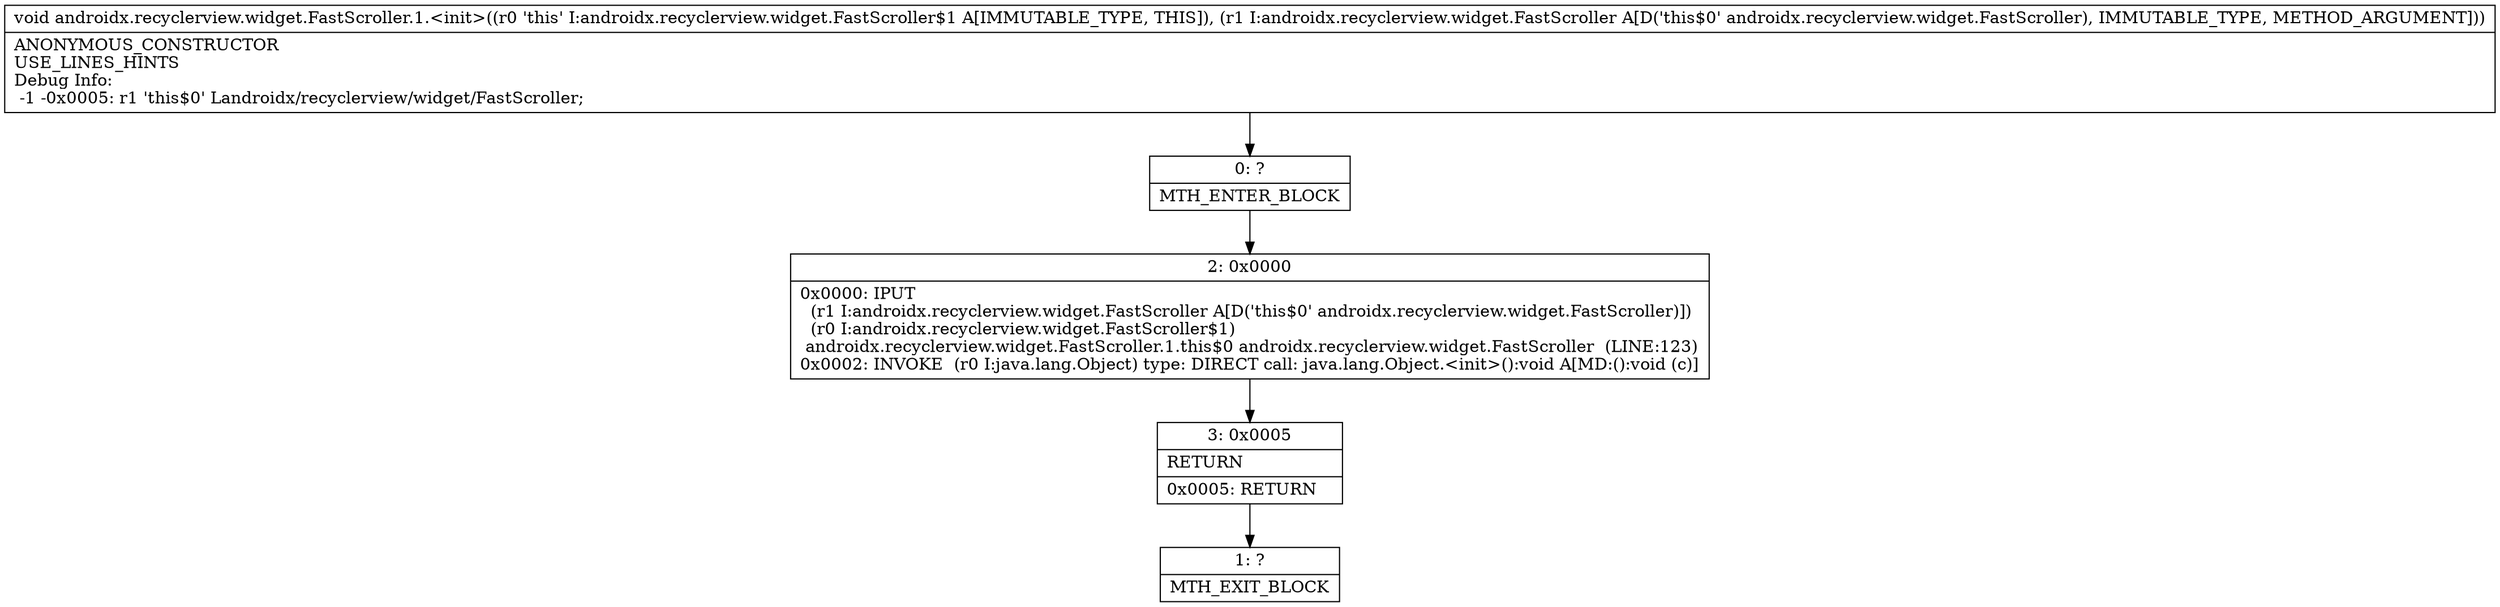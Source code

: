 digraph "CFG forandroidx.recyclerview.widget.FastScroller.1.\<init\>(Landroidx\/recyclerview\/widget\/FastScroller;)V" {
Node_0 [shape=record,label="{0\:\ ?|MTH_ENTER_BLOCK\l}"];
Node_2 [shape=record,label="{2\:\ 0x0000|0x0000: IPUT  \l  (r1 I:androidx.recyclerview.widget.FastScroller A[D('this$0' androidx.recyclerview.widget.FastScroller)])\l  (r0 I:androidx.recyclerview.widget.FastScroller$1)\l androidx.recyclerview.widget.FastScroller.1.this$0 androidx.recyclerview.widget.FastScroller  (LINE:123)\l0x0002: INVOKE  (r0 I:java.lang.Object) type: DIRECT call: java.lang.Object.\<init\>():void A[MD:():void (c)]\l}"];
Node_3 [shape=record,label="{3\:\ 0x0005|RETURN\l|0x0005: RETURN   \l}"];
Node_1 [shape=record,label="{1\:\ ?|MTH_EXIT_BLOCK\l}"];
MethodNode[shape=record,label="{void androidx.recyclerview.widget.FastScroller.1.\<init\>((r0 'this' I:androidx.recyclerview.widget.FastScroller$1 A[IMMUTABLE_TYPE, THIS]), (r1 I:androidx.recyclerview.widget.FastScroller A[D('this$0' androidx.recyclerview.widget.FastScroller), IMMUTABLE_TYPE, METHOD_ARGUMENT]))  | ANONYMOUS_CONSTRUCTOR\lUSE_LINES_HINTS\lDebug Info:\l  \-1 \-0x0005: r1 'this$0' Landroidx\/recyclerview\/widget\/FastScroller;\l}"];
MethodNode -> Node_0;Node_0 -> Node_2;
Node_2 -> Node_3;
Node_3 -> Node_1;
}

